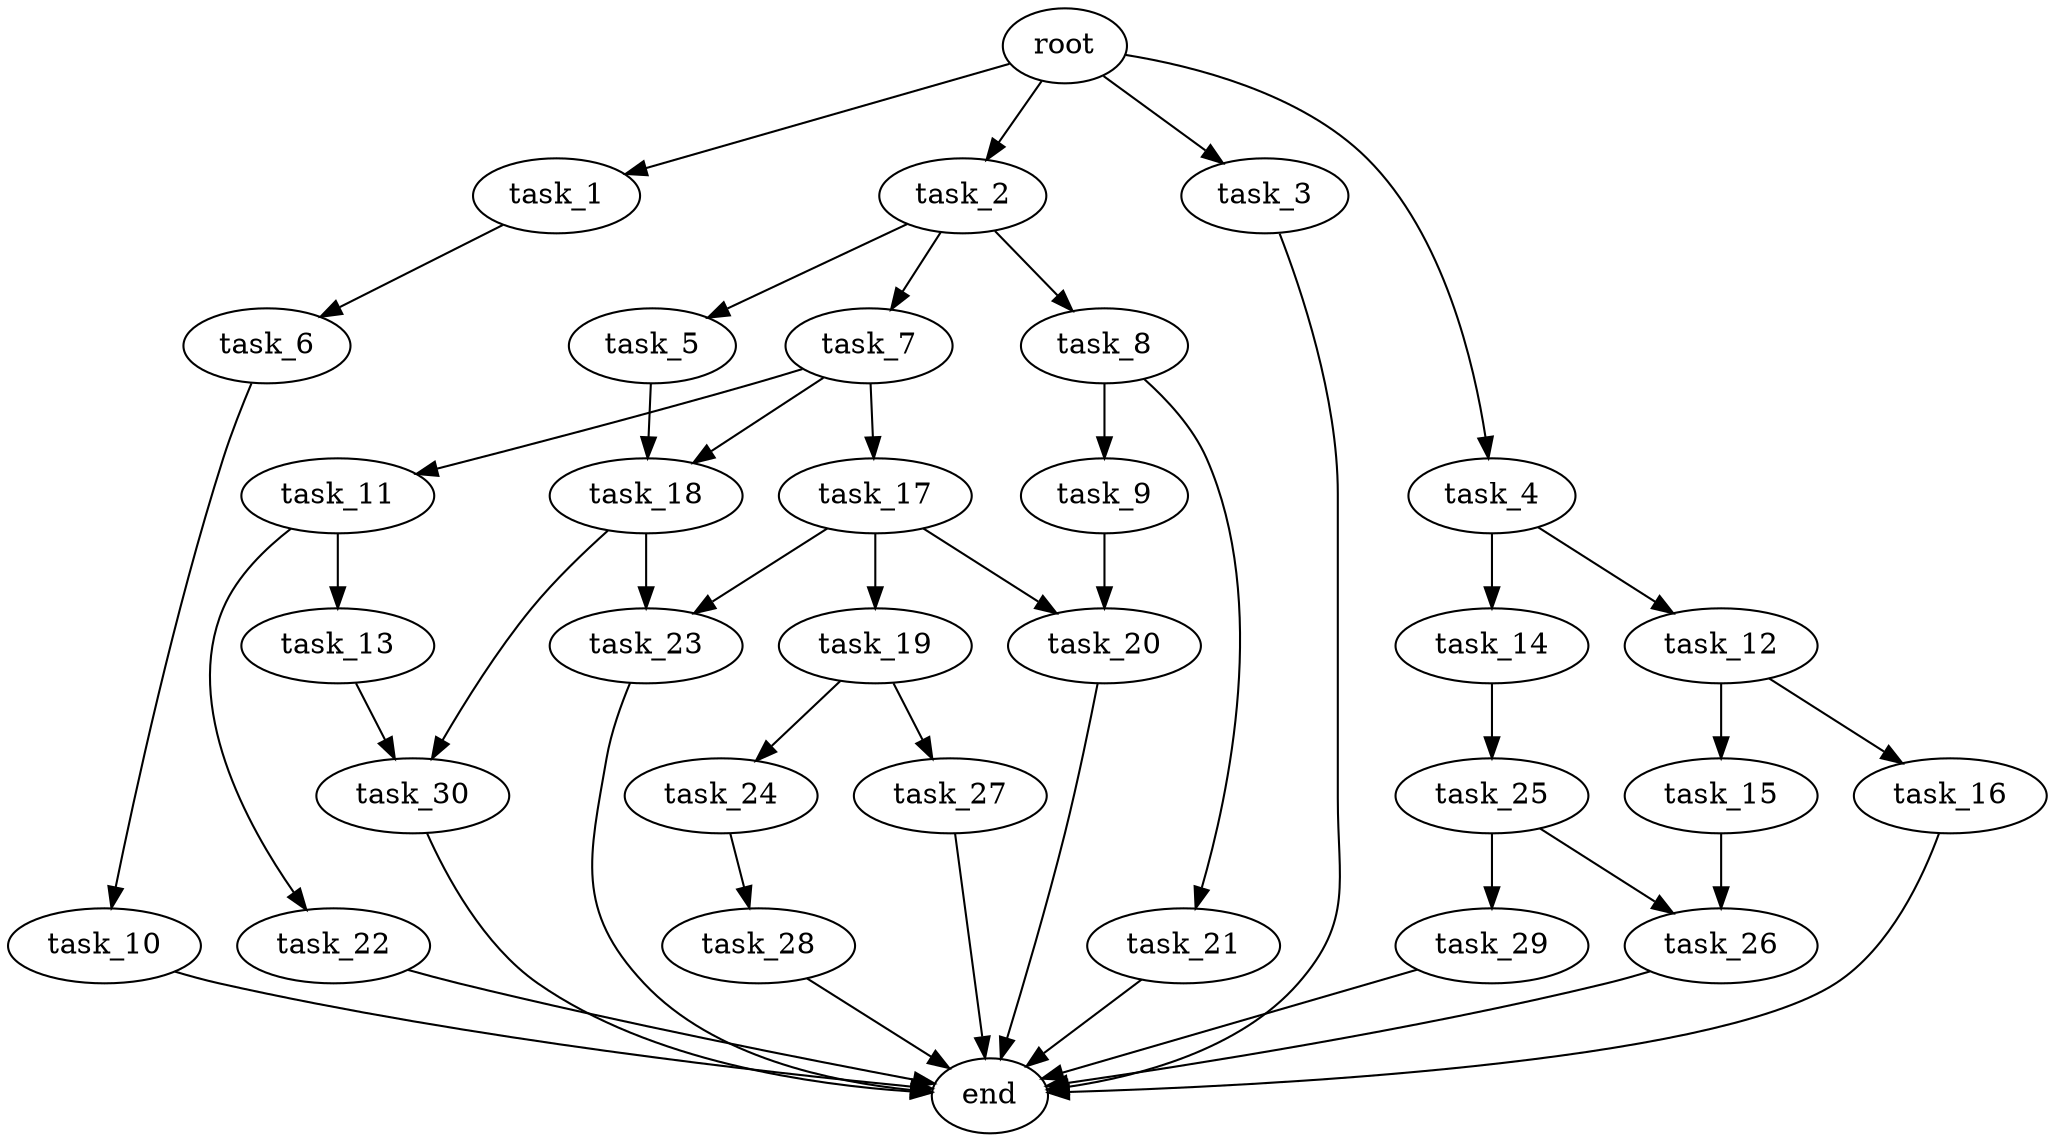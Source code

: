 digraph G {
  root [size="0.000000e+00"];
  task_1 [size="2.700221e+09"];
  task_2 [size="2.358816e+09"];
  task_3 [size="4.322755e+09"];
  task_4 [size="3.809453e+09"];
  task_5 [size="1.459292e+09"];
  task_6 [size="9.591520e+09"];
  task_7 [size="1.496331e+09"];
  task_8 [size="8.056878e+09"];
  task_9 [size="1.766896e+09"];
  task_10 [size="4.996479e+09"];
  task_11 [size="9.955622e+09"];
  task_12 [size="8.494050e+09"];
  task_13 [size="5.170553e+09"];
  task_14 [size="7.205883e+09"];
  task_15 [size="7.853544e+09"];
  task_16 [size="3.001042e+09"];
  task_17 [size="5.621822e+09"];
  task_18 [size="5.678777e+09"];
  task_19 [size="3.984621e+09"];
  task_20 [size="6.905741e+09"];
  task_21 [size="6.013037e+08"];
  task_22 [size="8.138367e+09"];
  task_23 [size="4.765918e+09"];
  task_24 [size="6.298992e+09"];
  task_25 [size="4.499098e+09"];
  task_26 [size="3.347231e+09"];
  task_27 [size="3.610259e+09"];
  task_28 [size="5.603940e+09"];
  task_29 [size="9.318514e+09"];
  task_30 [size="2.577891e+09"];
  end [size="0.000000e+00"];

  root -> task_1 [size="1.000000e-12"];
  root -> task_2 [size="1.000000e-12"];
  root -> task_3 [size="1.000000e-12"];
  root -> task_4 [size="1.000000e-12"];
  task_1 -> task_6 [size="9.591520e+08"];
  task_2 -> task_5 [size="1.459292e+08"];
  task_2 -> task_7 [size="1.496331e+08"];
  task_2 -> task_8 [size="8.056878e+08"];
  task_3 -> end [size="1.000000e-12"];
  task_4 -> task_12 [size="8.494050e+08"];
  task_4 -> task_14 [size="7.205883e+08"];
  task_5 -> task_18 [size="2.839389e+08"];
  task_6 -> task_10 [size="4.996479e+08"];
  task_7 -> task_11 [size="9.955622e+08"];
  task_7 -> task_17 [size="5.621822e+08"];
  task_7 -> task_18 [size="2.839389e+08"];
  task_8 -> task_9 [size="1.766896e+08"];
  task_8 -> task_21 [size="6.013037e+07"];
  task_9 -> task_20 [size="3.452871e+08"];
  task_10 -> end [size="1.000000e-12"];
  task_11 -> task_13 [size="5.170553e+08"];
  task_11 -> task_22 [size="8.138367e+08"];
  task_12 -> task_15 [size="7.853544e+08"];
  task_12 -> task_16 [size="3.001042e+08"];
  task_13 -> task_30 [size="1.288945e+08"];
  task_14 -> task_25 [size="4.499098e+08"];
  task_15 -> task_26 [size="1.673615e+08"];
  task_16 -> end [size="1.000000e-12"];
  task_17 -> task_19 [size="3.984621e+08"];
  task_17 -> task_20 [size="3.452871e+08"];
  task_17 -> task_23 [size="2.382959e+08"];
  task_18 -> task_23 [size="2.382959e+08"];
  task_18 -> task_30 [size="1.288945e+08"];
  task_19 -> task_24 [size="6.298992e+08"];
  task_19 -> task_27 [size="3.610259e+08"];
  task_20 -> end [size="1.000000e-12"];
  task_21 -> end [size="1.000000e-12"];
  task_22 -> end [size="1.000000e-12"];
  task_23 -> end [size="1.000000e-12"];
  task_24 -> task_28 [size="5.603940e+08"];
  task_25 -> task_26 [size="1.673615e+08"];
  task_25 -> task_29 [size="9.318514e+08"];
  task_26 -> end [size="1.000000e-12"];
  task_27 -> end [size="1.000000e-12"];
  task_28 -> end [size="1.000000e-12"];
  task_29 -> end [size="1.000000e-12"];
  task_30 -> end [size="1.000000e-12"];
}
